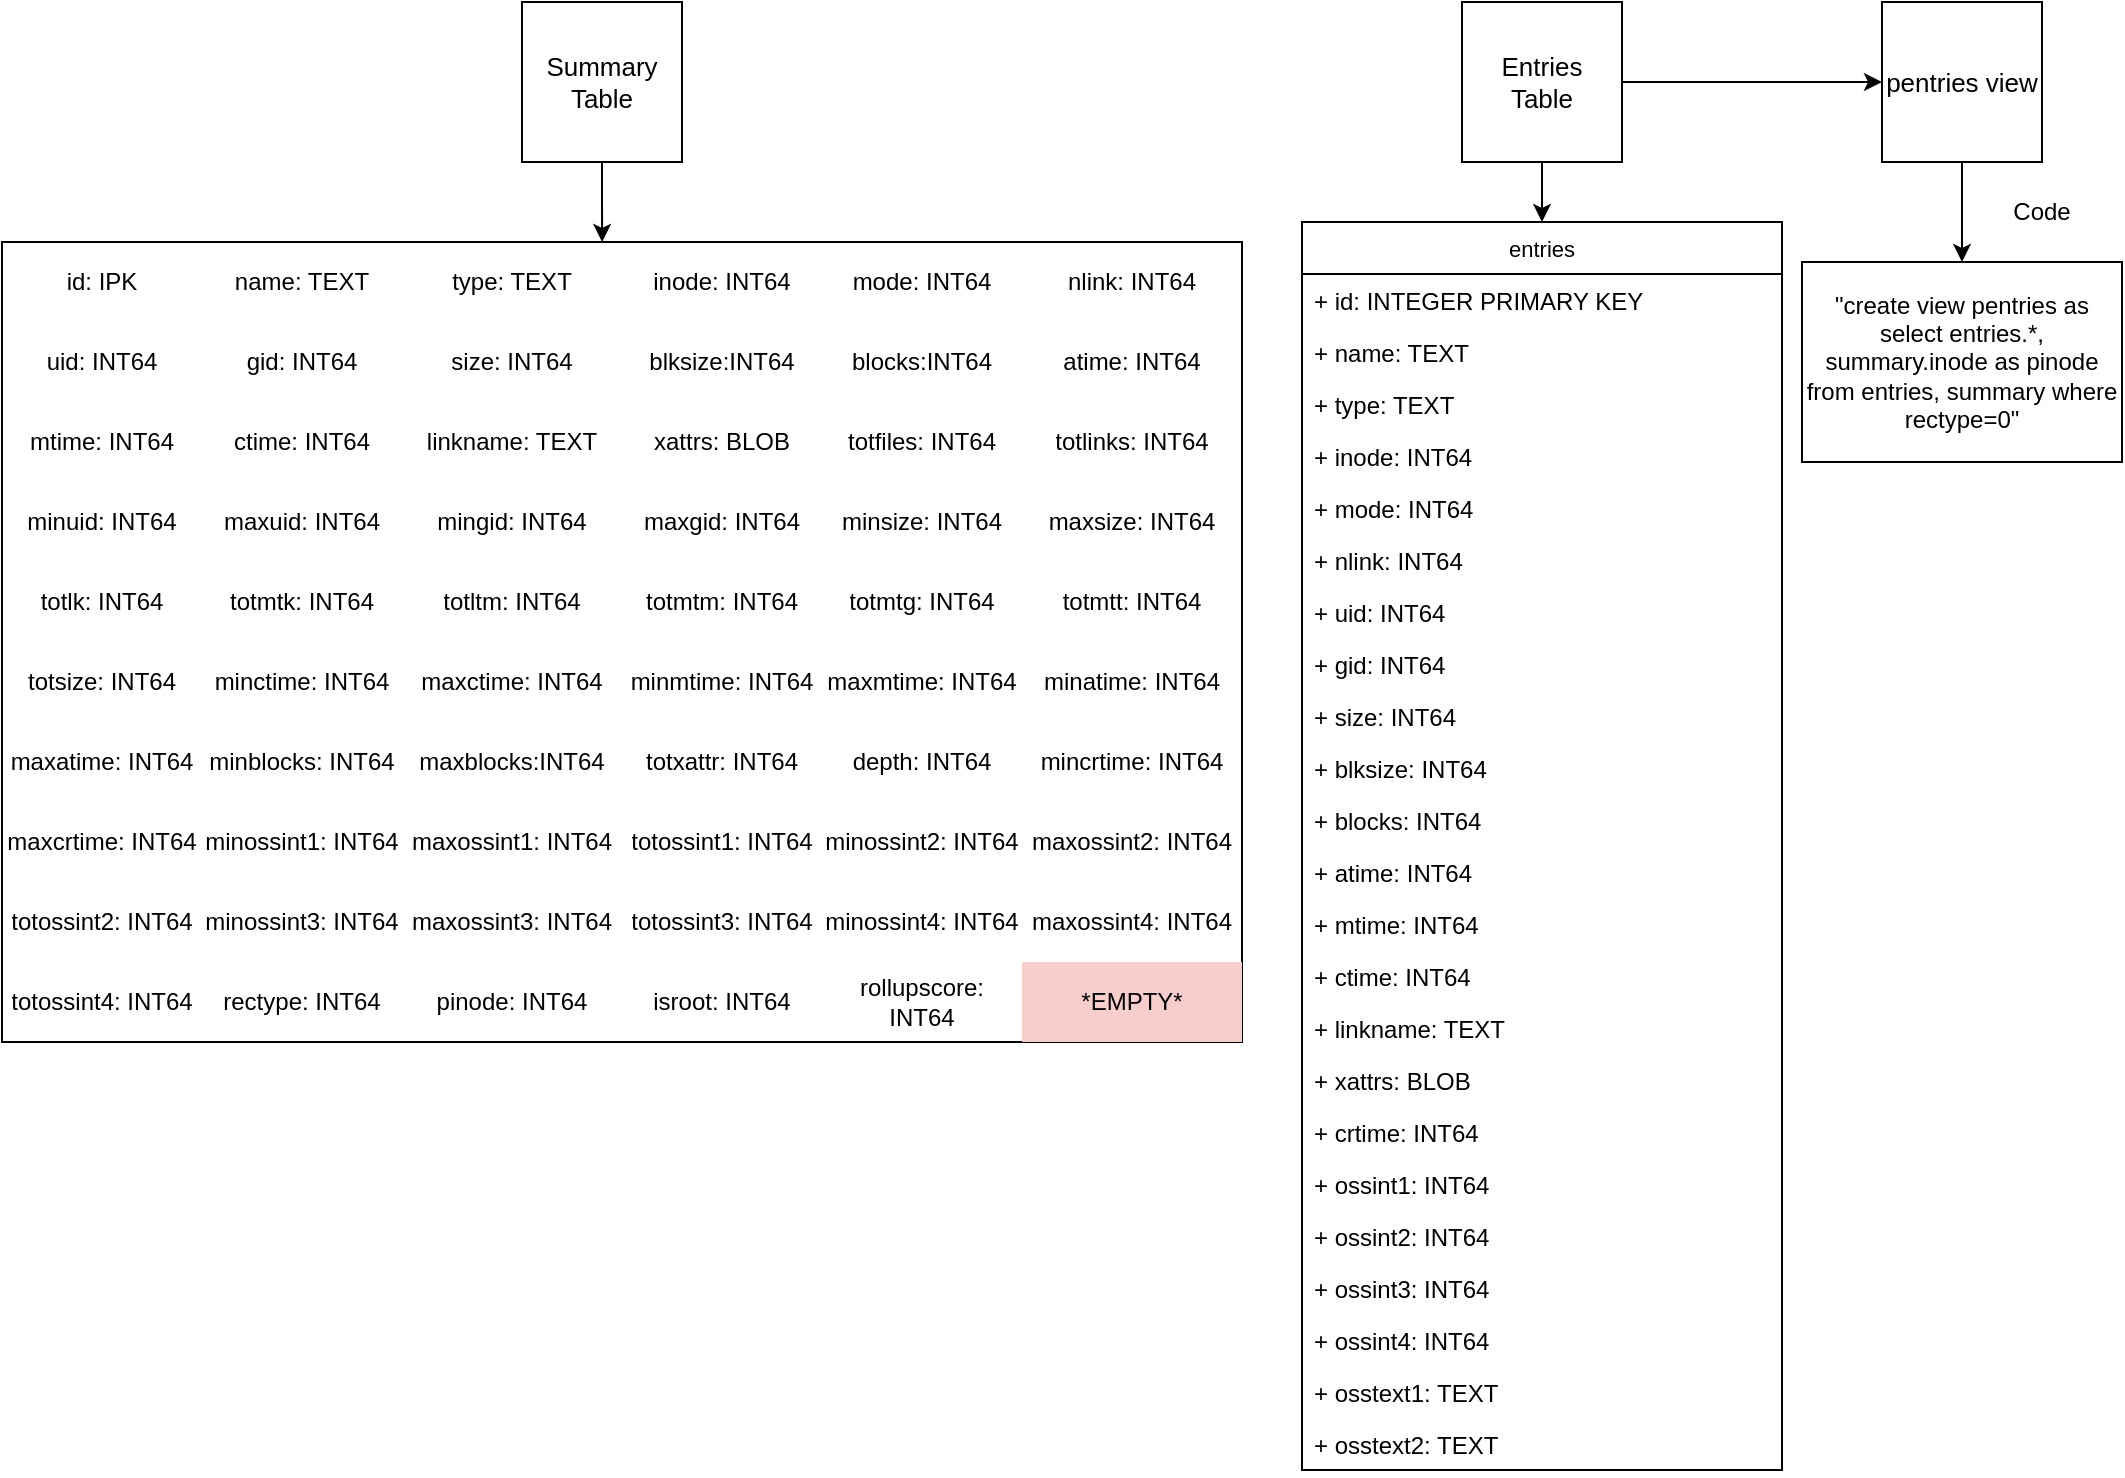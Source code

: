 <mxfile version="20.1.1" type="google"><diagram id="zswZliid3HpIubpjJQuO" name="Page-1"><mxGraphModel grid="1" page="1" gridSize="10" guides="1" tooltips="1" connect="1" arrows="1" fold="1" pageScale="1" pageWidth="1100" pageHeight="850" math="0" shadow="0"><root><mxCell id="0"/><mxCell id="1" parent="0"/><mxCell id="zT3ZHp9hSMFfmm2dRahb-92" style="edgeStyle=orthogonalEdgeStyle;rounded=0;orthogonalLoop=1;jettySize=auto;html=1;exitX=0.5;exitY=1;exitDx=0;exitDy=0;fontSize=11;fontColor=#000000;entryX=0.484;entryY=0;entryDx=0;entryDy=0;entryPerimeter=0;" edge="1" parent="1" source="zT3ZHp9hSMFfmm2dRahb-1" target="CGvsTR9XaRbPzgTNPZg9-33"><mxGeometry relative="1" as="geometry"><mxPoint x="170" y="140" as="targetPoint"/></mxGeometry></mxCell><mxCell id="zT3ZHp9hSMFfmm2dRahb-1" value="&lt;div style=&quot;font-size: 13px;&quot;&gt;&lt;font style=&quot;font-size: 13px;&quot;&gt;Summary &lt;br&gt;&lt;/font&gt;&lt;/div&gt;&lt;div style=&quot;font-size: 13px;&quot;&gt;&lt;font style=&quot;font-size: 13px;&quot;&gt;Table&lt;/font&gt;&lt;/div&gt;" style="whiteSpace=wrap;html=1;aspect=fixed;fontSize=9;fontColor=#000000;" vertex="1" parent="1"><mxGeometry x="280" y="20" width="80" height="80" as="geometry"/></mxCell><mxCell id="zT3ZHp9hSMFfmm2dRahb-29" style="edgeStyle=orthogonalEdgeStyle;rounded=0;orthogonalLoop=1;jettySize=auto;html=1;exitX=0.5;exitY=1;exitDx=0;exitDy=0;entryX=0.5;entryY=0;entryDx=0;entryDy=0;fontSize=11;fontColor=#000000;" edge="1" parent="1" source="zT3ZHp9hSMFfmm2dRahb-2" target="zT3ZHp9hSMFfmm2dRahb-4"><mxGeometry relative="1" as="geometry"/></mxCell><mxCell id="H_drZzRzeJkwArdPm9RS-2" style="edgeStyle=orthogonalEdgeStyle;rounded=0;orthogonalLoop=1;jettySize=auto;html=1;exitX=1;exitY=0.5;exitDx=0;exitDy=0;entryX=0;entryY=0.5;entryDx=0;entryDy=0;" edge="1" parent="1" source="zT3ZHp9hSMFfmm2dRahb-2" target="H_drZzRzeJkwArdPm9RS-1"><mxGeometry relative="1" as="geometry"/></mxCell><mxCell id="zT3ZHp9hSMFfmm2dRahb-2" value="&lt;div style=&quot;font-size: 13px;&quot;&gt;&lt;font style=&quot;font-size: 13px;&quot;&gt;Entries &lt;br&gt;&lt;/font&gt;&lt;/div&gt;&lt;div style=&quot;font-size: 13px;&quot;&gt;&lt;font style=&quot;font-size: 13px;&quot;&gt;Table&lt;/font&gt;&lt;/div&gt;" style="whiteSpace=wrap;html=1;aspect=fixed;fontSize=11;fontColor=#000000;" vertex="1" parent="1"><mxGeometry x="750" y="20" width="80" height="80" as="geometry"/></mxCell><mxCell id="zT3ZHp9hSMFfmm2dRahb-4" value="entries" style="swimlane;fontStyle=0;childLayout=stackLayout;horizontal=1;startSize=26;fillColor=none;horizontalStack=0;resizeParent=1;resizeParentMax=0;resizeLast=0;collapsible=1;marginBottom=0;fontSize=11;fontColor=#000000;" vertex="1" parent="1"><mxGeometry x="670" y="130" width="240" height="624" as="geometry"/></mxCell><mxCell id="zT3ZHp9hSMFfmm2dRahb-5" value="+ id: INTEGER PRIMARY KEY" style="text;strokeColor=none;fillColor=none;align=left;verticalAlign=top;spacingLeft=4;spacingRight=4;overflow=hidden;rotatable=0;points=[[0,0.5],[1,0.5]];portConstraint=eastwest;fontSize=12;fontColor=#000000;" vertex="1" parent="zT3ZHp9hSMFfmm2dRahb-4"><mxGeometry y="26" width="240" height="26" as="geometry"/></mxCell><mxCell id="zT3ZHp9hSMFfmm2dRahb-8" value="+ name: TEXT" style="text;strokeColor=none;fillColor=none;align=left;verticalAlign=top;spacingLeft=4;spacingRight=4;overflow=hidden;rotatable=0;points=[[0,0.5],[1,0.5]];portConstraint=eastwest;fontSize=12;fontColor=#000000;" vertex="1" parent="zT3ZHp9hSMFfmm2dRahb-4"><mxGeometry y="52" width="240" height="26" as="geometry"/></mxCell><mxCell id="zT3ZHp9hSMFfmm2dRahb-6" value="+ type: TEXT" style="text;strokeColor=none;fillColor=none;align=left;verticalAlign=top;spacingLeft=4;spacingRight=4;overflow=hidden;rotatable=0;points=[[0,0.5],[1,0.5]];portConstraint=eastwest;fontSize=12;fontColor=#000000;" vertex="1" parent="zT3ZHp9hSMFfmm2dRahb-4"><mxGeometry y="78" width="240" height="26" as="geometry"/></mxCell><mxCell id="zT3ZHp9hSMFfmm2dRahb-7" value="+ inode: INT64" style="text;strokeColor=none;fillColor=none;align=left;verticalAlign=top;spacingLeft=4;spacingRight=4;overflow=hidden;rotatable=0;points=[[0,0.5],[1,0.5]];portConstraint=eastwest;fontSize=12;fontColor=#000000;" vertex="1" parent="zT3ZHp9hSMFfmm2dRahb-4"><mxGeometry y="104" width="240" height="26" as="geometry"/></mxCell><mxCell id="zT3ZHp9hSMFfmm2dRahb-9" value="+ mode: INT64" style="text;strokeColor=none;fillColor=none;align=left;verticalAlign=top;spacingLeft=4;spacingRight=4;overflow=hidden;rotatable=0;points=[[0,0.5],[1,0.5]];portConstraint=eastwest;fontSize=12;fontColor=#000000;" vertex="1" parent="zT3ZHp9hSMFfmm2dRahb-4"><mxGeometry y="130" width="240" height="26" as="geometry"/></mxCell><mxCell id="zT3ZHp9hSMFfmm2dRahb-10" value="+ nlink: INT64" style="text;strokeColor=none;fillColor=none;align=left;verticalAlign=top;spacingLeft=4;spacingRight=4;overflow=hidden;rotatable=0;points=[[0,0.5],[1,0.5]];portConstraint=eastwest;fontSize=12;fontColor=#000000;" vertex="1" parent="zT3ZHp9hSMFfmm2dRahb-4"><mxGeometry y="156" width="240" height="26" as="geometry"/></mxCell><mxCell id="zT3ZHp9hSMFfmm2dRahb-11" value="+ uid: INT64" style="text;strokeColor=none;fillColor=none;align=left;verticalAlign=top;spacingLeft=4;spacingRight=4;overflow=hidden;rotatable=0;points=[[0,0.5],[1,0.5]];portConstraint=eastwest;fontSize=12;fontColor=#000000;" vertex="1" parent="zT3ZHp9hSMFfmm2dRahb-4"><mxGeometry y="182" width="240" height="26" as="geometry"/></mxCell><mxCell id="zT3ZHp9hSMFfmm2dRahb-12" value="+ gid: INT64" style="text;strokeColor=none;fillColor=none;align=left;verticalAlign=top;spacingLeft=4;spacingRight=4;overflow=hidden;rotatable=0;points=[[0,0.5],[1,0.5]];portConstraint=eastwest;fontSize=12;fontColor=#000000;" vertex="1" parent="zT3ZHp9hSMFfmm2dRahb-4"><mxGeometry y="208" width="240" height="26" as="geometry"/></mxCell><mxCell id="zT3ZHp9hSMFfmm2dRahb-13" value="+ size: INT64" style="text;strokeColor=none;fillColor=none;align=left;verticalAlign=top;spacingLeft=4;spacingRight=4;overflow=hidden;rotatable=0;points=[[0,0.5],[1,0.5]];portConstraint=eastwest;fontSize=12;fontColor=#000000;" vertex="1" parent="zT3ZHp9hSMFfmm2dRahb-4"><mxGeometry y="234" width="240" height="26" as="geometry"/></mxCell><mxCell id="zT3ZHp9hSMFfmm2dRahb-14" value="+ blksize: INT64" style="text;strokeColor=none;fillColor=none;align=left;verticalAlign=top;spacingLeft=4;spacingRight=4;overflow=hidden;rotatable=0;points=[[0,0.5],[1,0.5]];portConstraint=eastwest;fontSize=12;fontColor=#000000;" vertex="1" parent="zT3ZHp9hSMFfmm2dRahb-4"><mxGeometry y="260" width="240" height="26" as="geometry"/></mxCell><mxCell id="zT3ZHp9hSMFfmm2dRahb-15" value="+ blocks: INT64" style="text;strokeColor=none;fillColor=none;align=left;verticalAlign=top;spacingLeft=4;spacingRight=4;overflow=hidden;rotatable=0;points=[[0,0.5],[1,0.5]];portConstraint=eastwest;fontSize=12;fontColor=#000000;" vertex="1" parent="zT3ZHp9hSMFfmm2dRahb-4"><mxGeometry y="286" width="240" height="26" as="geometry"/></mxCell><mxCell id="zT3ZHp9hSMFfmm2dRahb-16" value="+ atime: INT64" style="text;strokeColor=none;fillColor=none;align=left;verticalAlign=top;spacingLeft=4;spacingRight=4;overflow=hidden;rotatable=0;points=[[0,0.5],[1,0.5]];portConstraint=eastwest;fontSize=12;fontColor=#000000;" vertex="1" parent="zT3ZHp9hSMFfmm2dRahb-4"><mxGeometry y="312" width="240" height="26" as="geometry"/></mxCell><mxCell id="zT3ZHp9hSMFfmm2dRahb-17" value="+ mtime: INT64" style="text;strokeColor=none;fillColor=none;align=left;verticalAlign=top;spacingLeft=4;spacingRight=4;overflow=hidden;rotatable=0;points=[[0,0.5],[1,0.5]];portConstraint=eastwest;fontSize=12;fontColor=#000000;" vertex="1" parent="zT3ZHp9hSMFfmm2dRahb-4"><mxGeometry y="338" width="240" height="26" as="geometry"/></mxCell><mxCell id="zT3ZHp9hSMFfmm2dRahb-18" value="+ ctime: INT64" style="text;strokeColor=none;fillColor=none;align=left;verticalAlign=top;spacingLeft=4;spacingRight=4;overflow=hidden;rotatable=0;points=[[0,0.5],[1,0.5]];portConstraint=eastwest;fontSize=12;fontColor=#000000;" vertex="1" parent="zT3ZHp9hSMFfmm2dRahb-4"><mxGeometry y="364" width="240" height="26" as="geometry"/></mxCell><mxCell id="zT3ZHp9hSMFfmm2dRahb-19" value="+ linkname: TEXT" style="text;strokeColor=none;fillColor=none;align=left;verticalAlign=top;spacingLeft=4;spacingRight=4;overflow=hidden;rotatable=0;points=[[0,0.5],[1,0.5]];portConstraint=eastwest;fontSize=12;fontColor=#000000;" vertex="1" parent="zT3ZHp9hSMFfmm2dRahb-4"><mxGeometry y="390" width="240" height="26" as="geometry"/></mxCell><mxCell id="zT3ZHp9hSMFfmm2dRahb-20" value="+ xattrs: BLOB" style="text;strokeColor=none;fillColor=none;align=left;verticalAlign=top;spacingLeft=4;spacingRight=4;overflow=hidden;rotatable=0;points=[[0,0.5],[1,0.5]];portConstraint=eastwest;fontSize=12;fontColor=#000000;" vertex="1" parent="zT3ZHp9hSMFfmm2dRahb-4"><mxGeometry y="416" width="240" height="26" as="geometry"/></mxCell><mxCell id="zT3ZHp9hSMFfmm2dRahb-21" value="+ crtime: INT64" style="text;strokeColor=none;fillColor=none;align=left;verticalAlign=top;spacingLeft=4;spacingRight=4;overflow=hidden;rotatable=0;points=[[0,0.5],[1,0.5]];portConstraint=eastwest;fontSize=12;fontColor=#000000;" vertex="1" parent="zT3ZHp9hSMFfmm2dRahb-4"><mxGeometry y="442" width="240" height="26" as="geometry"/></mxCell><mxCell id="zT3ZHp9hSMFfmm2dRahb-22" value="+ ossint1: INT64" style="text;strokeColor=none;fillColor=none;align=left;verticalAlign=top;spacingLeft=4;spacingRight=4;overflow=hidden;rotatable=0;points=[[0,0.5],[1,0.5]];portConstraint=eastwest;fontSize=12;fontColor=#000000;" vertex="1" parent="zT3ZHp9hSMFfmm2dRahb-4"><mxGeometry y="468" width="240" height="26" as="geometry"/></mxCell><mxCell id="zT3ZHp9hSMFfmm2dRahb-23" value="+ ossint2: INT64" style="text;strokeColor=none;fillColor=none;align=left;verticalAlign=top;spacingLeft=4;spacingRight=4;overflow=hidden;rotatable=0;points=[[0,0.5],[1,0.5]];portConstraint=eastwest;fontSize=12;fontColor=#000000;" vertex="1" parent="zT3ZHp9hSMFfmm2dRahb-4"><mxGeometry y="494" width="240" height="26" as="geometry"/></mxCell><mxCell id="zT3ZHp9hSMFfmm2dRahb-24" value="+ ossint3: INT64" style="text;strokeColor=none;fillColor=none;align=left;verticalAlign=top;spacingLeft=4;spacingRight=4;overflow=hidden;rotatable=0;points=[[0,0.5],[1,0.5]];portConstraint=eastwest;fontSize=12;fontColor=#000000;" vertex="1" parent="zT3ZHp9hSMFfmm2dRahb-4"><mxGeometry y="520" width="240" height="26" as="geometry"/></mxCell><mxCell id="zT3ZHp9hSMFfmm2dRahb-25" value="+ ossint4: INT64" style="text;strokeColor=none;fillColor=none;align=left;verticalAlign=top;spacingLeft=4;spacingRight=4;overflow=hidden;rotatable=0;points=[[0,0.5],[1,0.5]];portConstraint=eastwest;fontSize=12;fontColor=#000000;" vertex="1" parent="zT3ZHp9hSMFfmm2dRahb-4"><mxGeometry y="546" width="240" height="26" as="geometry"/></mxCell><mxCell id="zT3ZHp9hSMFfmm2dRahb-26" value="+ osstext1: TEXT" style="text;strokeColor=none;fillColor=none;align=left;verticalAlign=top;spacingLeft=4;spacingRight=4;overflow=hidden;rotatable=0;points=[[0,0.5],[1,0.5]];portConstraint=eastwest;fontSize=12;fontColor=#000000;" vertex="1" parent="zT3ZHp9hSMFfmm2dRahb-4"><mxGeometry y="572" width="240" height="26" as="geometry"/></mxCell><mxCell id="zT3ZHp9hSMFfmm2dRahb-27" value="+ osstext2: TEXT" style="text;strokeColor=none;fillColor=none;align=left;verticalAlign=top;spacingLeft=4;spacingRight=4;overflow=hidden;rotatable=0;points=[[0,0.5],[1,0.5]];portConstraint=eastwest;fontSize=12;fontColor=#000000;" vertex="1" parent="zT3ZHp9hSMFfmm2dRahb-4"><mxGeometry y="598" width="240" height="26" as="geometry"/></mxCell><mxCell id="CGvsTR9XaRbPzgTNPZg9-32" value="" style="shape=table;html=1;whiteSpace=wrap;startSize=0;container=1;collapsible=0;childLayout=tableLayout;columnLines=0;rowLines=0;fontColor=#000000;" vertex="1" parent="1"><mxGeometry x="20" y="140" width="620" height="400" as="geometry"/></mxCell><mxCell id="CGvsTR9XaRbPzgTNPZg9-33" value="" style="shape=tableRow;horizontal=0;startSize=0;swimlaneHead=0;swimlaneBody=0;top=0;left=0;bottom=0;right=0;collapsible=0;dropTarget=0;fillColor=none;points=[[0,0.5],[1,0.5]];portConstraint=eastwest;fontColor=#000000;" vertex="1" parent="CGvsTR9XaRbPzgTNPZg9-32"><mxGeometry width="620" height="40" as="geometry"/></mxCell><mxCell id="CGvsTR9XaRbPzgTNPZg9-34" value="id: IPK" style="shape=partialRectangle;html=1;whiteSpace=wrap;connectable=0;fillColor=none;top=0;left=0;bottom=0;right=0;overflow=hidden;fontSize=12;fontColor=#000000;" vertex="1" parent="CGvsTR9XaRbPzgTNPZg9-33"><mxGeometry width="100" height="40" as="geometry"><mxRectangle width="100" height="40" as="alternateBounds"/></mxGeometry></mxCell><mxCell id="CGvsTR9XaRbPzgTNPZg9-35" value="name: TEXT" style="shape=partialRectangle;html=1;whiteSpace=wrap;connectable=0;fillColor=none;top=0;left=0;bottom=0;right=0;overflow=hidden;fontSize=12;fontColor=#000000;" vertex="1" parent="CGvsTR9XaRbPzgTNPZg9-33"><mxGeometry x="100" width="100" height="40" as="geometry"><mxRectangle width="100" height="40" as="alternateBounds"/></mxGeometry></mxCell><mxCell id="CGvsTR9XaRbPzgTNPZg9-36" value="type: TEXT " style="shape=partialRectangle;html=1;whiteSpace=wrap;connectable=0;fillColor=none;top=0;left=0;bottom=0;right=0;overflow=hidden;fontSize=12;fontColor=#000000;" vertex="1" parent="CGvsTR9XaRbPzgTNPZg9-33"><mxGeometry x="200" width="110" height="40" as="geometry"><mxRectangle width="110" height="40" as="alternateBounds"/></mxGeometry></mxCell><mxCell id="CGvsTR9XaRbPzgTNPZg9-104" value="inode: INT64" style="shape=partialRectangle;html=1;whiteSpace=wrap;connectable=0;fillColor=none;top=0;left=0;bottom=0;right=0;overflow=hidden;fontSize=12;fontColor=#000000;" vertex="1" parent="CGvsTR9XaRbPzgTNPZg9-33"><mxGeometry x="310" width="100" height="40" as="geometry"><mxRectangle width="100" height="40" as="alternateBounds"/></mxGeometry></mxCell><mxCell id="CGvsTR9XaRbPzgTNPZg9-112" value="mode: INT64" style="shape=partialRectangle;html=1;whiteSpace=wrap;connectable=0;fillColor=none;top=0;left=0;bottom=0;right=0;overflow=hidden;fontSize=12;fontColor=#000000;" vertex="1" parent="CGvsTR9XaRbPzgTNPZg9-33"><mxGeometry x="410" width="100" height="40" as="geometry"><mxRectangle width="100" height="40" as="alternateBounds"/></mxGeometry></mxCell><mxCell id="CGvsTR9XaRbPzgTNPZg9-120" value="nlink: INT64" style="shape=partialRectangle;html=1;whiteSpace=wrap;connectable=0;fillColor=none;top=0;left=0;bottom=0;right=0;overflow=hidden;fontSize=12;fontColor=#000000;" vertex="1" parent="CGvsTR9XaRbPzgTNPZg9-33"><mxGeometry x="510" width="110" height="40" as="geometry"><mxRectangle width="110" height="40" as="alternateBounds"/></mxGeometry></mxCell><mxCell id="CGvsTR9XaRbPzgTNPZg9-37" value="" style="shape=tableRow;horizontal=0;startSize=0;swimlaneHead=0;swimlaneBody=0;top=0;left=0;bottom=0;right=0;collapsible=0;dropTarget=0;fillColor=none;points=[[0,0.5],[1,0.5]];portConstraint=eastwest;fontColor=#000000;" vertex="1" parent="CGvsTR9XaRbPzgTNPZg9-32"><mxGeometry y="40" width="620" height="40" as="geometry"/></mxCell><mxCell id="CGvsTR9XaRbPzgTNPZg9-38" value="uid: INT64" style="shape=partialRectangle;html=1;whiteSpace=wrap;connectable=0;fillColor=none;top=0;left=0;bottom=0;right=0;overflow=hidden;fontSize=12;fontColor=#000000;" vertex="1" parent="CGvsTR9XaRbPzgTNPZg9-37"><mxGeometry width="100" height="40" as="geometry"><mxRectangle width="100" height="40" as="alternateBounds"/></mxGeometry></mxCell><mxCell id="CGvsTR9XaRbPzgTNPZg9-39" value="gid: INT64" style="shape=partialRectangle;html=1;whiteSpace=wrap;connectable=0;fillColor=none;top=0;left=0;bottom=0;right=0;overflow=hidden;fontSize=12;fontColor=#000000;" vertex="1" parent="CGvsTR9XaRbPzgTNPZg9-37"><mxGeometry x="100" width="100" height="40" as="geometry"><mxRectangle width="100" height="40" as="alternateBounds"/></mxGeometry></mxCell><mxCell id="CGvsTR9XaRbPzgTNPZg9-40" value="size: INT64" style="shape=partialRectangle;html=1;whiteSpace=wrap;connectable=0;fillColor=none;top=0;left=0;bottom=0;right=0;overflow=hidden;fontSize=12;fontColor=#000000;" vertex="1" parent="CGvsTR9XaRbPzgTNPZg9-37"><mxGeometry x="200" width="110" height="40" as="geometry"><mxRectangle width="110" height="40" as="alternateBounds"/></mxGeometry></mxCell><mxCell id="CGvsTR9XaRbPzgTNPZg9-105" value="blksize:INT64" style="shape=partialRectangle;html=1;whiteSpace=wrap;connectable=0;fillColor=none;top=0;left=0;bottom=0;right=0;overflow=hidden;fontSize=12;fontColor=#000000;" vertex="1" parent="CGvsTR9XaRbPzgTNPZg9-37"><mxGeometry x="310" width="100" height="40" as="geometry"><mxRectangle width="100" height="40" as="alternateBounds"/></mxGeometry></mxCell><mxCell id="CGvsTR9XaRbPzgTNPZg9-113" value="blocks:INT64" style="shape=partialRectangle;html=1;whiteSpace=wrap;connectable=0;fillColor=none;top=0;left=0;bottom=0;right=0;overflow=hidden;fontSize=12;fontColor=#000000;" vertex="1" parent="CGvsTR9XaRbPzgTNPZg9-37"><mxGeometry x="410" width="100" height="40" as="geometry"><mxRectangle width="100" height="40" as="alternateBounds"/></mxGeometry></mxCell><mxCell id="CGvsTR9XaRbPzgTNPZg9-121" value="atime: INT64" style="shape=partialRectangle;html=1;whiteSpace=wrap;connectable=0;fillColor=none;top=0;left=0;bottom=0;right=0;overflow=hidden;fontSize=12;fontColor=#000000;" vertex="1" parent="CGvsTR9XaRbPzgTNPZg9-37"><mxGeometry x="510" width="110" height="40" as="geometry"><mxRectangle width="110" height="40" as="alternateBounds"/></mxGeometry></mxCell><mxCell id="CGvsTR9XaRbPzgTNPZg9-41" value="" style="shape=tableRow;horizontal=0;startSize=0;swimlaneHead=0;swimlaneBody=0;top=0;left=0;bottom=0;right=0;collapsible=0;dropTarget=0;fillColor=none;points=[[0,0.5],[1,0.5]];portConstraint=eastwest;fontColor=#000000;" vertex="1" parent="CGvsTR9XaRbPzgTNPZg9-32"><mxGeometry y="80" width="620" height="40" as="geometry"/></mxCell><mxCell id="CGvsTR9XaRbPzgTNPZg9-42" value="mtime: INT64" style="shape=partialRectangle;html=1;whiteSpace=wrap;connectable=0;fillColor=none;top=0;left=0;bottom=0;right=0;overflow=hidden;fontSize=12;fontColor=#000000;" vertex="1" parent="CGvsTR9XaRbPzgTNPZg9-41"><mxGeometry width="100" height="40" as="geometry"><mxRectangle width="100" height="40" as="alternateBounds"/></mxGeometry></mxCell><mxCell id="CGvsTR9XaRbPzgTNPZg9-43" value="ctime: INT64" style="shape=partialRectangle;html=1;whiteSpace=wrap;connectable=0;fillColor=none;top=0;left=0;bottom=0;right=0;overflow=hidden;fontSize=12;fontColor=#000000;" vertex="1" parent="CGvsTR9XaRbPzgTNPZg9-41"><mxGeometry x="100" width="100" height="40" as="geometry"><mxRectangle width="100" height="40" as="alternateBounds"/></mxGeometry></mxCell><mxCell id="CGvsTR9XaRbPzgTNPZg9-44" value="linkname: TEXT" style="shape=partialRectangle;html=1;whiteSpace=wrap;connectable=0;fillColor=none;top=0;left=0;bottom=0;right=0;overflow=hidden;fontSize=12;fontColor=#000000;" vertex="1" parent="CGvsTR9XaRbPzgTNPZg9-41"><mxGeometry x="200" width="110" height="40" as="geometry"><mxRectangle width="110" height="40" as="alternateBounds"/></mxGeometry></mxCell><mxCell id="CGvsTR9XaRbPzgTNPZg9-106" value="xattrs: BLOB" style="shape=partialRectangle;html=1;whiteSpace=wrap;connectable=0;fillColor=none;top=0;left=0;bottom=0;right=0;overflow=hidden;fontSize=12;fontColor=#000000;" vertex="1" parent="CGvsTR9XaRbPzgTNPZg9-41"><mxGeometry x="310" width="100" height="40" as="geometry"><mxRectangle width="100" height="40" as="alternateBounds"/></mxGeometry></mxCell><mxCell id="CGvsTR9XaRbPzgTNPZg9-114" value="totfiles: INT64" style="shape=partialRectangle;html=1;whiteSpace=wrap;connectable=0;fillColor=none;top=0;left=0;bottom=0;right=0;overflow=hidden;fontSize=12;fontColor=#000000;" vertex="1" parent="CGvsTR9XaRbPzgTNPZg9-41"><mxGeometry x="410" width="100" height="40" as="geometry"><mxRectangle width="100" height="40" as="alternateBounds"/></mxGeometry></mxCell><mxCell id="CGvsTR9XaRbPzgTNPZg9-122" value="totlinks: INT64" style="shape=partialRectangle;html=1;whiteSpace=wrap;connectable=0;fillColor=none;top=0;left=0;bottom=0;right=0;overflow=hidden;fontSize=12;fontColor=#000000;" vertex="1" parent="CGvsTR9XaRbPzgTNPZg9-41"><mxGeometry x="510" width="110" height="40" as="geometry"><mxRectangle width="110" height="40" as="alternateBounds"/></mxGeometry></mxCell><mxCell id="CGvsTR9XaRbPzgTNPZg9-84" value="" style="shape=tableRow;horizontal=0;startSize=0;swimlaneHead=0;swimlaneBody=0;top=0;left=0;bottom=0;right=0;collapsible=0;dropTarget=0;fillColor=none;points=[[0,0.5],[1,0.5]];portConstraint=eastwest;fontColor=#000000;" vertex="1" parent="CGvsTR9XaRbPzgTNPZg9-32"><mxGeometry y="120" width="620" height="40" as="geometry"/></mxCell><mxCell id="CGvsTR9XaRbPzgTNPZg9-85" value="minuid: INT64" style="shape=partialRectangle;html=1;whiteSpace=wrap;connectable=0;fillColor=none;top=0;left=0;bottom=0;right=0;overflow=hidden;fontSize=12;fontColor=#000000;" vertex="1" parent="CGvsTR9XaRbPzgTNPZg9-84"><mxGeometry width="100" height="40" as="geometry"><mxRectangle width="100" height="40" as="alternateBounds"/></mxGeometry></mxCell><mxCell id="CGvsTR9XaRbPzgTNPZg9-86" value="maxuid: INT64" style="shape=partialRectangle;html=1;whiteSpace=wrap;connectable=0;fillColor=none;top=0;left=0;bottom=0;right=0;overflow=hidden;fontSize=12;fontColor=#000000;" vertex="1" parent="CGvsTR9XaRbPzgTNPZg9-84"><mxGeometry x="100" width="100" height="40" as="geometry"><mxRectangle width="100" height="40" as="alternateBounds"/></mxGeometry></mxCell><mxCell id="CGvsTR9XaRbPzgTNPZg9-87" value="mingid: INT64" style="shape=partialRectangle;html=1;whiteSpace=wrap;connectable=0;fillColor=none;top=0;left=0;bottom=0;right=0;overflow=hidden;fontSize=12;fontColor=#000000;" vertex="1" parent="CGvsTR9XaRbPzgTNPZg9-84"><mxGeometry x="200" width="110" height="40" as="geometry"><mxRectangle width="110" height="40" as="alternateBounds"/></mxGeometry></mxCell><mxCell id="CGvsTR9XaRbPzgTNPZg9-107" value="maxgid: INT64" style="shape=partialRectangle;html=1;whiteSpace=wrap;connectable=0;fillColor=none;top=0;left=0;bottom=0;right=0;overflow=hidden;fontSize=12;fontColor=#000000;" vertex="1" parent="CGvsTR9XaRbPzgTNPZg9-84"><mxGeometry x="310" width="100" height="40" as="geometry"><mxRectangle width="100" height="40" as="alternateBounds"/></mxGeometry></mxCell><mxCell id="CGvsTR9XaRbPzgTNPZg9-115" value="minsize: INT64" style="shape=partialRectangle;html=1;whiteSpace=wrap;connectable=0;fillColor=none;top=0;left=0;bottom=0;right=0;overflow=hidden;fontSize=12;fontColor=#000000;" vertex="1" parent="CGvsTR9XaRbPzgTNPZg9-84"><mxGeometry x="410" width="100" height="40" as="geometry"><mxRectangle width="100" height="40" as="alternateBounds"/></mxGeometry></mxCell><mxCell id="CGvsTR9XaRbPzgTNPZg9-123" value="maxsize: INT64" style="shape=partialRectangle;html=1;whiteSpace=wrap;connectable=0;fillColor=none;top=0;left=0;bottom=0;right=0;overflow=hidden;fontSize=12;fontColor=#000000;" vertex="1" parent="CGvsTR9XaRbPzgTNPZg9-84"><mxGeometry x="510" width="110" height="40" as="geometry"><mxRectangle width="110" height="40" as="alternateBounds"/></mxGeometry></mxCell><mxCell id="CGvsTR9XaRbPzgTNPZg9-88" value="" style="shape=tableRow;horizontal=0;startSize=0;swimlaneHead=0;swimlaneBody=0;top=0;left=0;bottom=0;right=0;collapsible=0;dropTarget=0;fillColor=none;points=[[0,0.5],[1,0.5]];portConstraint=eastwest;fontColor=#000000;" vertex="1" parent="CGvsTR9XaRbPzgTNPZg9-32"><mxGeometry y="160" width="620" height="40" as="geometry"/></mxCell><mxCell id="CGvsTR9XaRbPzgTNPZg9-89" value="totlk: INT64" style="shape=partialRectangle;html=1;whiteSpace=wrap;connectable=0;fillColor=none;top=0;left=0;bottom=0;right=0;overflow=hidden;fontSize=12;fontColor=#000000;" vertex="1" parent="CGvsTR9XaRbPzgTNPZg9-88"><mxGeometry width="100" height="40" as="geometry"><mxRectangle width="100" height="40" as="alternateBounds"/></mxGeometry></mxCell><mxCell id="CGvsTR9XaRbPzgTNPZg9-90" value="totmtk: INT64" style="shape=partialRectangle;html=1;whiteSpace=wrap;connectable=0;fillColor=none;top=0;left=0;bottom=0;right=0;overflow=hidden;fontSize=12;fontColor=#000000;" vertex="1" parent="CGvsTR9XaRbPzgTNPZg9-88"><mxGeometry x="100" width="100" height="40" as="geometry"><mxRectangle width="100" height="40" as="alternateBounds"/></mxGeometry></mxCell><mxCell id="CGvsTR9XaRbPzgTNPZg9-91" value="totltm: INT64" style="shape=partialRectangle;html=1;whiteSpace=wrap;connectable=0;fillColor=none;top=0;left=0;bottom=0;right=0;overflow=hidden;fontSize=12;fontColor=#000000;" vertex="1" parent="CGvsTR9XaRbPzgTNPZg9-88"><mxGeometry x="200" width="110" height="40" as="geometry"><mxRectangle width="110" height="40" as="alternateBounds"/></mxGeometry></mxCell><mxCell id="CGvsTR9XaRbPzgTNPZg9-108" value="totmtm: INT64" style="shape=partialRectangle;html=1;whiteSpace=wrap;connectable=0;fillColor=none;top=0;left=0;bottom=0;right=0;overflow=hidden;fontSize=12;fontColor=#000000;" vertex="1" parent="CGvsTR9XaRbPzgTNPZg9-88"><mxGeometry x="310" width="100" height="40" as="geometry"><mxRectangle width="100" height="40" as="alternateBounds"/></mxGeometry></mxCell><mxCell id="CGvsTR9XaRbPzgTNPZg9-116" value="totmtg: INT64" style="shape=partialRectangle;html=1;whiteSpace=wrap;connectable=0;fillColor=none;top=0;left=0;bottom=0;right=0;overflow=hidden;fontSize=12;fontColor=#000000;" vertex="1" parent="CGvsTR9XaRbPzgTNPZg9-88"><mxGeometry x="410" width="100" height="40" as="geometry"><mxRectangle width="100" height="40" as="alternateBounds"/></mxGeometry></mxCell><mxCell id="CGvsTR9XaRbPzgTNPZg9-124" value="totmtt: INT64" style="shape=partialRectangle;html=1;whiteSpace=wrap;connectable=0;fillColor=none;top=0;left=0;bottom=0;right=0;overflow=hidden;fontSize=12;fontColor=#000000;" vertex="1" parent="CGvsTR9XaRbPzgTNPZg9-88"><mxGeometry x="510" width="110" height="40" as="geometry"><mxRectangle width="110" height="40" as="alternateBounds"/></mxGeometry></mxCell><mxCell id="CGvsTR9XaRbPzgTNPZg9-92" value="" style="shape=tableRow;horizontal=0;startSize=0;swimlaneHead=0;swimlaneBody=0;top=0;left=0;bottom=0;right=0;collapsible=0;dropTarget=0;fillColor=none;points=[[0,0.5],[1,0.5]];portConstraint=eastwest;fontColor=#000000;" vertex="1" parent="CGvsTR9XaRbPzgTNPZg9-32"><mxGeometry y="200" width="620" height="40" as="geometry"/></mxCell><mxCell id="CGvsTR9XaRbPzgTNPZg9-93" value="totsize: INT64" style="shape=partialRectangle;html=1;whiteSpace=wrap;connectable=0;fillColor=none;top=0;left=0;bottom=0;right=0;overflow=hidden;fontSize=12;fontColor=#000000;" vertex="1" parent="CGvsTR9XaRbPzgTNPZg9-92"><mxGeometry width="100" height="40" as="geometry"><mxRectangle width="100" height="40" as="alternateBounds"/></mxGeometry></mxCell><mxCell id="CGvsTR9XaRbPzgTNPZg9-94" value="minctime: INT64" style="shape=partialRectangle;html=1;whiteSpace=wrap;connectable=0;fillColor=none;top=0;left=0;bottom=0;right=0;overflow=hidden;fontSize=12;fontColor=#000000;" vertex="1" parent="CGvsTR9XaRbPzgTNPZg9-92"><mxGeometry x="100" width="100" height="40" as="geometry"><mxRectangle width="100" height="40" as="alternateBounds"/></mxGeometry></mxCell><mxCell id="CGvsTR9XaRbPzgTNPZg9-95" value="maxctime: INT64" style="shape=partialRectangle;html=1;whiteSpace=wrap;connectable=0;fillColor=none;top=0;left=0;bottom=0;right=0;overflow=hidden;fontSize=12;fontColor=#000000;" vertex="1" parent="CGvsTR9XaRbPzgTNPZg9-92"><mxGeometry x="200" width="110" height="40" as="geometry"><mxRectangle width="110" height="40" as="alternateBounds"/></mxGeometry></mxCell><mxCell id="CGvsTR9XaRbPzgTNPZg9-109" value="minmtime: INT64" style="shape=partialRectangle;html=1;whiteSpace=wrap;connectable=0;fillColor=none;top=0;left=0;bottom=0;right=0;overflow=hidden;fontSize=12;fontColor=#000000;" vertex="1" parent="CGvsTR9XaRbPzgTNPZg9-92"><mxGeometry x="310" width="100" height="40" as="geometry"><mxRectangle width="100" height="40" as="alternateBounds"/></mxGeometry></mxCell><mxCell id="CGvsTR9XaRbPzgTNPZg9-117" value="maxmtime: INT64" style="shape=partialRectangle;html=1;whiteSpace=wrap;connectable=0;fillColor=none;top=0;left=0;bottom=0;right=0;overflow=hidden;fontSize=12;fontColor=#000000;" vertex="1" parent="CGvsTR9XaRbPzgTNPZg9-92"><mxGeometry x="410" width="100" height="40" as="geometry"><mxRectangle width="100" height="40" as="alternateBounds"/></mxGeometry></mxCell><mxCell id="CGvsTR9XaRbPzgTNPZg9-125" value="minatime: INT64" style="shape=partialRectangle;html=1;whiteSpace=wrap;connectable=0;fillColor=none;top=0;left=0;bottom=0;right=0;overflow=hidden;fontSize=12;fontColor=#000000;" vertex="1" parent="CGvsTR9XaRbPzgTNPZg9-92"><mxGeometry x="510" width="110" height="40" as="geometry"><mxRectangle width="110" height="40" as="alternateBounds"/></mxGeometry></mxCell><mxCell id="CGvsTR9XaRbPzgTNPZg9-96" value="" style="shape=tableRow;horizontal=0;startSize=0;swimlaneHead=0;swimlaneBody=0;top=0;left=0;bottom=0;right=0;collapsible=0;dropTarget=0;fillColor=none;points=[[0,0.5],[1,0.5]];portConstraint=eastwest;fontColor=#000000;" vertex="1" parent="CGvsTR9XaRbPzgTNPZg9-32"><mxGeometry y="240" width="620" height="40" as="geometry"/></mxCell><mxCell id="CGvsTR9XaRbPzgTNPZg9-97" value="maxatime: INT64" style="shape=partialRectangle;html=1;whiteSpace=wrap;connectable=0;fillColor=none;top=0;left=0;bottom=0;right=0;overflow=hidden;fontSize=12;fontColor=#000000;" vertex="1" parent="CGvsTR9XaRbPzgTNPZg9-96"><mxGeometry width="100" height="40" as="geometry"><mxRectangle width="100" height="40" as="alternateBounds"/></mxGeometry></mxCell><mxCell id="CGvsTR9XaRbPzgTNPZg9-98" value="minblocks: INT64" style="shape=partialRectangle;html=1;whiteSpace=wrap;connectable=0;fillColor=none;top=0;left=0;bottom=0;right=0;overflow=hidden;fontSize=12;fontColor=#000000;" vertex="1" parent="CGvsTR9XaRbPzgTNPZg9-96"><mxGeometry x="100" width="100" height="40" as="geometry"><mxRectangle width="100" height="40" as="alternateBounds"/></mxGeometry></mxCell><mxCell id="CGvsTR9XaRbPzgTNPZg9-99" value="maxblocks:INT64" style="shape=partialRectangle;html=1;whiteSpace=wrap;connectable=0;fillColor=none;top=0;left=0;bottom=0;right=0;overflow=hidden;fontSize=12;fontColor=#000000;" vertex="1" parent="CGvsTR9XaRbPzgTNPZg9-96"><mxGeometry x="200" width="110" height="40" as="geometry"><mxRectangle width="110" height="40" as="alternateBounds"/></mxGeometry></mxCell><mxCell id="CGvsTR9XaRbPzgTNPZg9-110" value="totxattr: INT64" style="shape=partialRectangle;html=1;whiteSpace=wrap;connectable=0;fillColor=none;top=0;left=0;bottom=0;right=0;overflow=hidden;fontSize=12;fontColor=#000000;" vertex="1" parent="CGvsTR9XaRbPzgTNPZg9-96"><mxGeometry x="310" width="100" height="40" as="geometry"><mxRectangle width="100" height="40" as="alternateBounds"/></mxGeometry></mxCell><mxCell id="CGvsTR9XaRbPzgTNPZg9-118" value="depth: INT64" style="shape=partialRectangle;html=1;whiteSpace=wrap;connectable=0;fillColor=none;top=0;left=0;bottom=0;right=0;overflow=hidden;fontSize=12;fontColor=#000000;" vertex="1" parent="CGvsTR9XaRbPzgTNPZg9-96"><mxGeometry x="410" width="100" height="40" as="geometry"><mxRectangle width="100" height="40" as="alternateBounds"/></mxGeometry></mxCell><mxCell id="CGvsTR9XaRbPzgTNPZg9-126" value="mincrtime: INT64" style="shape=partialRectangle;html=1;whiteSpace=wrap;connectable=0;fillColor=none;top=0;left=0;bottom=0;right=0;overflow=hidden;fontSize=12;fontColor=#000000;" vertex="1" parent="CGvsTR9XaRbPzgTNPZg9-96"><mxGeometry x="510" width="110" height="40" as="geometry"><mxRectangle width="110" height="40" as="alternateBounds"/></mxGeometry></mxCell><mxCell id="CGvsTR9XaRbPzgTNPZg9-100" value="" style="shape=tableRow;horizontal=0;startSize=0;swimlaneHead=0;swimlaneBody=0;top=0;left=0;bottom=0;right=0;collapsible=0;dropTarget=0;fillColor=none;points=[[0,0.5],[1,0.5]];portConstraint=eastwest;fontColor=#000000;" vertex="1" parent="CGvsTR9XaRbPzgTNPZg9-32"><mxGeometry y="280" width="620" height="40" as="geometry"/></mxCell><mxCell id="CGvsTR9XaRbPzgTNPZg9-101" value="maxcrtime: INT64" style="shape=partialRectangle;html=1;whiteSpace=wrap;connectable=0;fillColor=none;top=0;left=0;bottom=0;right=0;overflow=hidden;fontSize=12;fontColor=#000000;" vertex="1" parent="CGvsTR9XaRbPzgTNPZg9-100"><mxGeometry width="100" height="40" as="geometry"><mxRectangle width="100" height="40" as="alternateBounds"/></mxGeometry></mxCell><mxCell id="CGvsTR9XaRbPzgTNPZg9-102" value="minossint1: INT64" style="shape=partialRectangle;html=1;whiteSpace=wrap;connectable=0;fillColor=none;top=0;left=0;bottom=0;right=0;overflow=hidden;fontSize=12;fontColor=#000000;" vertex="1" parent="CGvsTR9XaRbPzgTNPZg9-100"><mxGeometry x="100" width="100" height="40" as="geometry"><mxRectangle width="100" height="40" as="alternateBounds"/></mxGeometry></mxCell><mxCell id="CGvsTR9XaRbPzgTNPZg9-103" value="maxossint1: INT64" style="shape=partialRectangle;html=1;whiteSpace=wrap;connectable=0;fillColor=none;top=0;left=0;bottom=0;right=0;overflow=hidden;fontSize=12;fontColor=#000000;" vertex="1" parent="CGvsTR9XaRbPzgTNPZg9-100"><mxGeometry x="200" width="110" height="40" as="geometry"><mxRectangle width="110" height="40" as="alternateBounds"/></mxGeometry></mxCell><mxCell id="CGvsTR9XaRbPzgTNPZg9-111" value="totossint1: INT64" style="shape=partialRectangle;html=1;whiteSpace=wrap;connectable=0;fillColor=none;top=0;left=0;bottom=0;right=0;overflow=hidden;fontSize=12;fontColor=#000000;" vertex="1" parent="CGvsTR9XaRbPzgTNPZg9-100"><mxGeometry x="310" width="100" height="40" as="geometry"><mxRectangle width="100" height="40" as="alternateBounds"/></mxGeometry></mxCell><mxCell id="CGvsTR9XaRbPzgTNPZg9-119" value="minossint2: INT64" style="shape=partialRectangle;html=1;whiteSpace=wrap;connectable=0;fillColor=none;top=0;left=0;bottom=0;right=0;overflow=hidden;fontSize=12;fontColor=#000000;" vertex="1" parent="CGvsTR9XaRbPzgTNPZg9-100"><mxGeometry x="410" width="100" height="40" as="geometry"><mxRectangle width="100" height="40" as="alternateBounds"/></mxGeometry></mxCell><mxCell id="CGvsTR9XaRbPzgTNPZg9-127" value="maxossint2: INT64" style="shape=partialRectangle;html=1;whiteSpace=wrap;connectable=0;fillColor=none;top=0;left=0;bottom=0;right=0;overflow=hidden;fontSize=12;fontColor=#000000;" vertex="1" parent="CGvsTR9XaRbPzgTNPZg9-100"><mxGeometry x="510" width="110" height="40" as="geometry"><mxRectangle width="110" height="40" as="alternateBounds"/></mxGeometry></mxCell><mxCell id="CGvsTR9XaRbPzgTNPZg9-135" style="shape=tableRow;horizontal=0;startSize=0;swimlaneHead=0;swimlaneBody=0;top=0;left=0;bottom=0;right=0;collapsible=0;dropTarget=0;fillColor=none;points=[[0,0.5],[1,0.5]];portConstraint=eastwest;fontColor=#000000;" vertex="1" parent="CGvsTR9XaRbPzgTNPZg9-32"><mxGeometry y="320" width="620" height="40" as="geometry"/></mxCell><mxCell id="CGvsTR9XaRbPzgTNPZg9-136" value="totossint2: INT64" style="shape=partialRectangle;html=1;whiteSpace=wrap;connectable=0;fillColor=none;top=0;left=0;bottom=0;right=0;overflow=hidden;fontSize=12;fontColor=#000000;" vertex="1" parent="CGvsTR9XaRbPzgTNPZg9-135"><mxGeometry width="100" height="40" as="geometry"><mxRectangle width="100" height="40" as="alternateBounds"/></mxGeometry></mxCell><mxCell id="CGvsTR9XaRbPzgTNPZg9-137" value="minossint3: INT64" style="shape=partialRectangle;html=1;whiteSpace=wrap;connectable=0;fillColor=none;top=0;left=0;bottom=0;right=0;overflow=hidden;fontSize=12;fontColor=#000000;" vertex="1" parent="CGvsTR9XaRbPzgTNPZg9-135"><mxGeometry x="100" width="100" height="40" as="geometry"><mxRectangle width="100" height="40" as="alternateBounds"/></mxGeometry></mxCell><mxCell id="CGvsTR9XaRbPzgTNPZg9-138" value="maxossint3: INT64" style="shape=partialRectangle;html=1;whiteSpace=wrap;connectable=0;fillColor=none;top=0;left=0;bottom=0;right=0;overflow=hidden;fontSize=12;fontColor=#000000;" vertex="1" parent="CGvsTR9XaRbPzgTNPZg9-135"><mxGeometry x="200" width="110" height="40" as="geometry"><mxRectangle width="110" height="40" as="alternateBounds"/></mxGeometry></mxCell><mxCell id="CGvsTR9XaRbPzgTNPZg9-139" value="totossint3: INT64" style="shape=partialRectangle;html=1;whiteSpace=wrap;connectable=0;fillColor=none;top=0;left=0;bottom=0;right=0;overflow=hidden;fontSize=12;fontColor=#000000;" vertex="1" parent="CGvsTR9XaRbPzgTNPZg9-135"><mxGeometry x="310" width="100" height="40" as="geometry"><mxRectangle width="100" height="40" as="alternateBounds"/></mxGeometry></mxCell><mxCell id="CGvsTR9XaRbPzgTNPZg9-140" value="minossint4: INT64" style="shape=partialRectangle;html=1;whiteSpace=wrap;connectable=0;fillColor=none;top=0;left=0;bottom=0;right=0;overflow=hidden;fontSize=12;fontColor=#000000;" vertex="1" parent="CGvsTR9XaRbPzgTNPZg9-135"><mxGeometry x="410" width="100" height="40" as="geometry"><mxRectangle width="100" height="40" as="alternateBounds"/></mxGeometry></mxCell><mxCell id="CGvsTR9XaRbPzgTNPZg9-141" value="maxossint4: INT64" style="shape=partialRectangle;html=1;whiteSpace=wrap;connectable=0;fillColor=none;top=0;left=0;bottom=0;right=0;overflow=hidden;fontSize=12;fontColor=#000000;" vertex="1" parent="CGvsTR9XaRbPzgTNPZg9-135"><mxGeometry x="510" width="110" height="40" as="geometry"><mxRectangle width="110" height="40" as="alternateBounds"/></mxGeometry></mxCell><mxCell id="CGvsTR9XaRbPzgTNPZg9-128" style="shape=tableRow;horizontal=0;startSize=0;swimlaneHead=0;swimlaneBody=0;top=0;left=0;bottom=0;right=0;collapsible=0;dropTarget=0;fillColor=none;points=[[0,0.5],[1,0.5]];portConstraint=eastwest;fontColor=#000000;" vertex="1" parent="CGvsTR9XaRbPzgTNPZg9-32"><mxGeometry y="360" width="620" height="40" as="geometry"/></mxCell><mxCell id="CGvsTR9XaRbPzgTNPZg9-129" value="totossint4: INT64" style="shape=partialRectangle;html=1;whiteSpace=wrap;connectable=0;fillColor=none;top=0;left=0;bottom=0;right=0;overflow=hidden;fontSize=12;fontColor=#000000;" vertex="1" parent="CGvsTR9XaRbPzgTNPZg9-128"><mxGeometry width="100" height="40" as="geometry"><mxRectangle width="100" height="40" as="alternateBounds"/></mxGeometry></mxCell><mxCell id="CGvsTR9XaRbPzgTNPZg9-130" value="rectype: INT64" style="shape=partialRectangle;html=1;whiteSpace=wrap;connectable=0;fillColor=none;top=0;left=0;bottom=0;right=0;overflow=hidden;fontSize=12;fontColor=#000000;" vertex="1" parent="CGvsTR9XaRbPzgTNPZg9-128"><mxGeometry x="100" width="100" height="40" as="geometry"><mxRectangle width="100" height="40" as="alternateBounds"/></mxGeometry></mxCell><mxCell id="CGvsTR9XaRbPzgTNPZg9-131" value="pinode: INT64" style="shape=partialRectangle;html=1;whiteSpace=wrap;connectable=0;fillColor=none;top=0;left=0;bottom=0;right=0;overflow=hidden;fontSize=12;fontColor=#000000;" vertex="1" parent="CGvsTR9XaRbPzgTNPZg9-128"><mxGeometry x="200" width="110" height="40" as="geometry"><mxRectangle width="110" height="40" as="alternateBounds"/></mxGeometry></mxCell><mxCell id="CGvsTR9XaRbPzgTNPZg9-132" value="isroot: INT64" style="shape=partialRectangle;html=1;whiteSpace=wrap;connectable=0;fillColor=none;top=0;left=0;bottom=0;right=0;overflow=hidden;fontSize=12;fontColor=#000000;" vertex="1" parent="CGvsTR9XaRbPzgTNPZg9-128"><mxGeometry x="310" width="100" height="40" as="geometry"><mxRectangle width="100" height="40" as="alternateBounds"/></mxGeometry></mxCell><mxCell id="CGvsTR9XaRbPzgTNPZg9-133" value="rollupscore: INT64" style="shape=partialRectangle;html=1;whiteSpace=wrap;connectable=0;fillColor=none;top=0;left=0;bottom=0;right=0;overflow=hidden;fontSize=12;fontColor=#000000;" vertex="1" parent="CGvsTR9XaRbPzgTNPZg9-128"><mxGeometry x="410" width="100" height="40" as="geometry"><mxRectangle width="100" height="40" as="alternateBounds"/></mxGeometry></mxCell><mxCell id="CGvsTR9XaRbPzgTNPZg9-134" value="*EMPTY*" style="shape=partialRectangle;html=1;whiteSpace=wrap;connectable=0;fillColor=#f8cecc;top=0;left=0;bottom=0;right=0;overflow=hidden;fontSize=12;strokeColor=#b85450;" vertex="1" parent="CGvsTR9XaRbPzgTNPZg9-128"><mxGeometry x="510" width="110" height="40" as="geometry"><mxRectangle width="110" height="40" as="alternateBounds"/></mxGeometry></mxCell><mxCell id="H_drZzRzeJkwArdPm9RS-4" value="" style="edgeStyle=orthogonalEdgeStyle;rounded=0;orthogonalLoop=1;jettySize=auto;html=1;" edge="1" parent="1" source="H_drZzRzeJkwArdPm9RS-1" target="H_drZzRzeJkwArdPm9RS-3"><mxGeometry relative="1" as="geometry"/></mxCell><mxCell id="H_drZzRzeJkwArdPm9RS-1" value="&lt;font style=&quot;font-size: 13px;&quot;&gt;pentries view&lt;/font&gt;" style="whiteSpace=wrap;html=1;aspect=fixed;" vertex="1" parent="1"><mxGeometry x="960" y="20" width="80" height="80" as="geometry"/></mxCell><mxCell id="H_drZzRzeJkwArdPm9RS-3" value="&quot;create view pentries as select entries.*, summary.inode as pinode from entries, summary where rectype=0&quot;" style="whiteSpace=wrap;html=1;" vertex="1" parent="1"><mxGeometry x="920" y="150" width="160" height="100" as="geometry"/></mxCell><mxCell id="H_drZzRzeJkwArdPm9RS-6" value="Code" style="text;html=1;strokeColor=none;fillColor=none;align=center;verticalAlign=middle;whiteSpace=wrap;rounded=0;" vertex="1" parent="1"><mxGeometry x="1010" y="110" width="60" height="30" as="geometry"/></mxCell></root></mxGraphModel></diagram></mxfile>